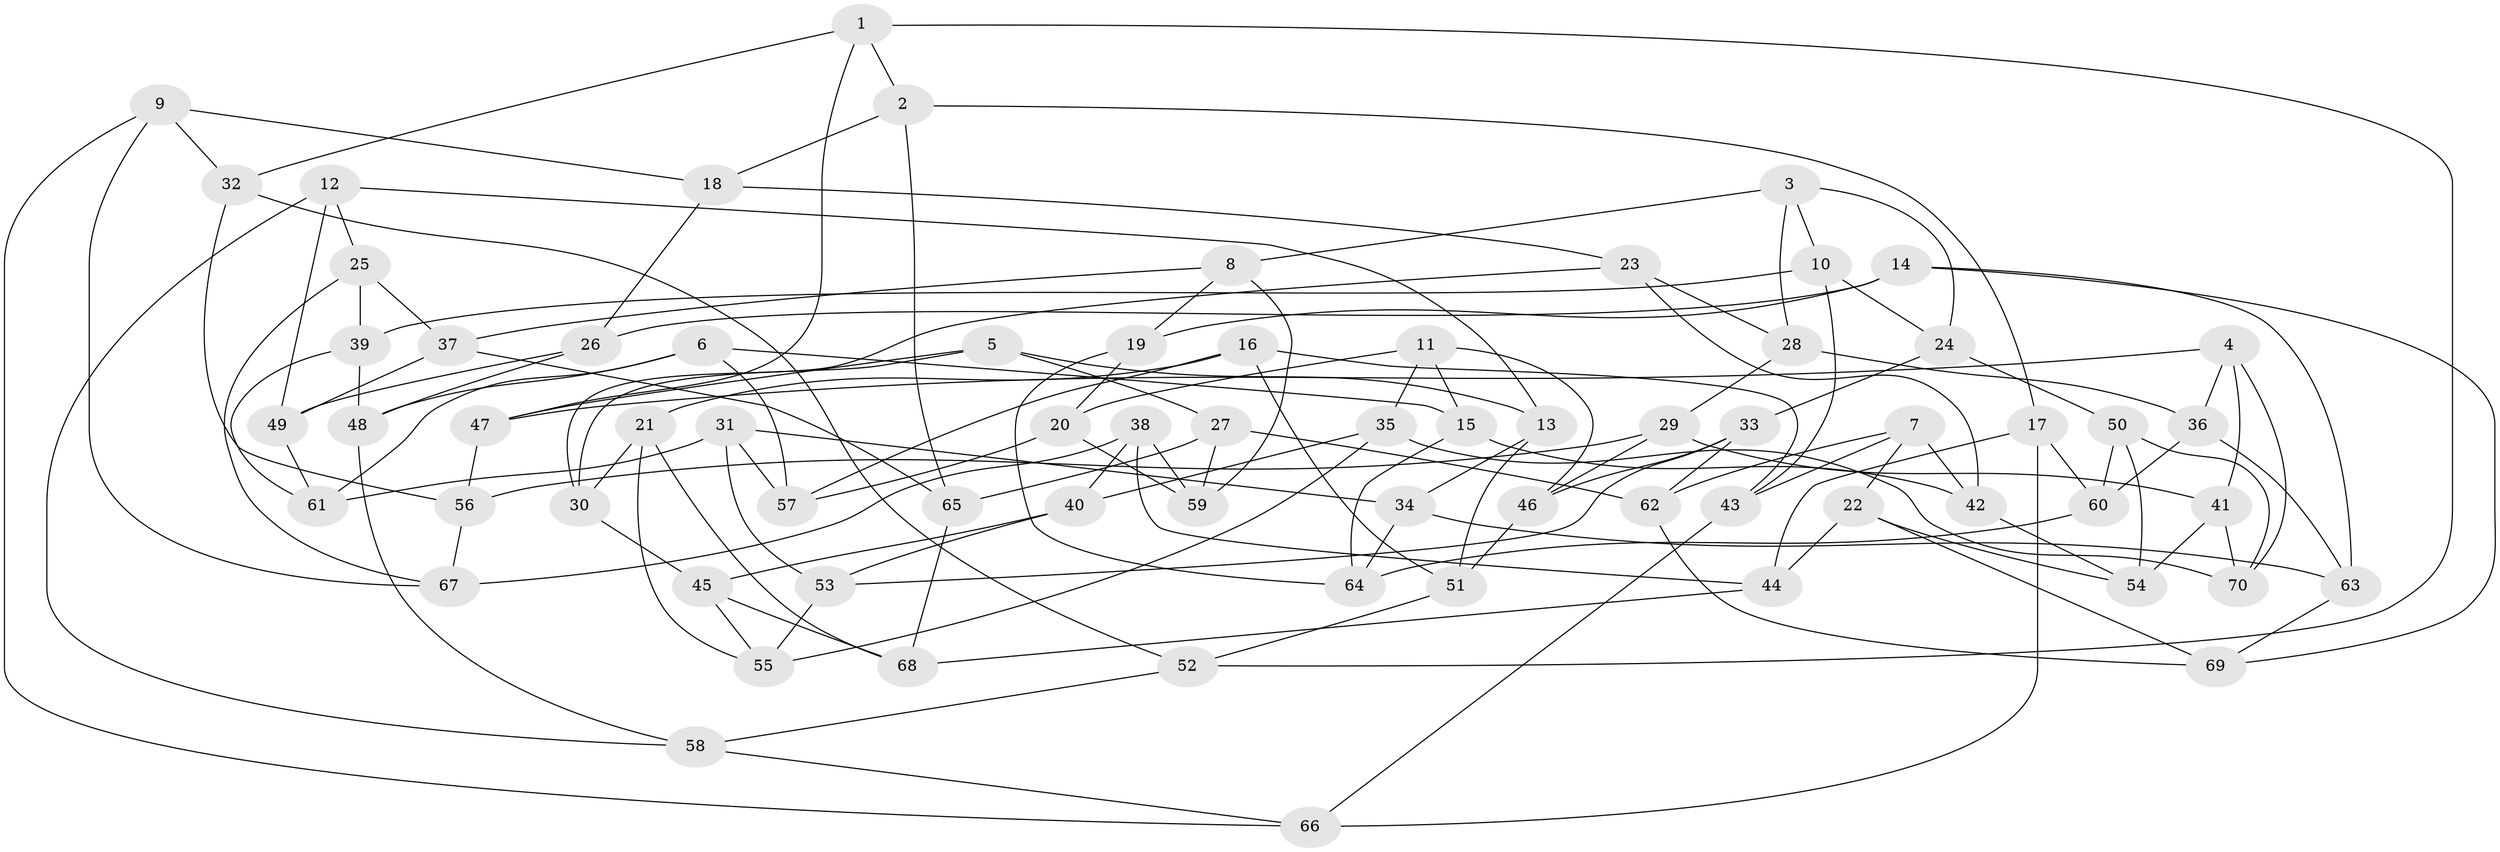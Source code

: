 // Generated by graph-tools (version 1.1) at 2025/57/03/09/25 04:57:24]
// undirected, 70 vertices, 140 edges
graph export_dot {
graph [start="1"]
  node [color=gray90,style=filled];
  1;
  2;
  3;
  4;
  5;
  6;
  7;
  8;
  9;
  10;
  11;
  12;
  13;
  14;
  15;
  16;
  17;
  18;
  19;
  20;
  21;
  22;
  23;
  24;
  25;
  26;
  27;
  28;
  29;
  30;
  31;
  32;
  33;
  34;
  35;
  36;
  37;
  38;
  39;
  40;
  41;
  42;
  43;
  44;
  45;
  46;
  47;
  48;
  49;
  50;
  51;
  52;
  53;
  54;
  55;
  56;
  57;
  58;
  59;
  60;
  61;
  62;
  63;
  64;
  65;
  66;
  67;
  68;
  69;
  70;
  1 -- 32;
  1 -- 52;
  1 -- 2;
  1 -- 47;
  2 -- 18;
  2 -- 17;
  2 -- 65;
  3 -- 24;
  3 -- 10;
  3 -- 8;
  3 -- 28;
  4 -- 70;
  4 -- 36;
  4 -- 47;
  4 -- 41;
  5 -- 47;
  5 -- 30;
  5 -- 27;
  5 -- 13;
  6 -- 57;
  6 -- 48;
  6 -- 15;
  6 -- 61;
  7 -- 22;
  7 -- 62;
  7 -- 43;
  7 -- 42;
  8 -- 59;
  8 -- 37;
  8 -- 19;
  9 -- 66;
  9 -- 18;
  9 -- 67;
  9 -- 32;
  10 -- 24;
  10 -- 39;
  10 -- 43;
  11 -- 46;
  11 -- 20;
  11 -- 35;
  11 -- 15;
  12 -- 58;
  12 -- 25;
  12 -- 49;
  12 -- 13;
  13 -- 51;
  13 -- 34;
  14 -- 26;
  14 -- 69;
  14 -- 63;
  14 -- 19;
  15 -- 64;
  15 -- 42;
  16 -- 21;
  16 -- 43;
  16 -- 51;
  16 -- 57;
  17 -- 66;
  17 -- 60;
  17 -- 44;
  18 -- 26;
  18 -- 23;
  19 -- 20;
  19 -- 64;
  20 -- 59;
  20 -- 57;
  21 -- 30;
  21 -- 55;
  21 -- 68;
  22 -- 69;
  22 -- 44;
  22 -- 54;
  23 -- 28;
  23 -- 42;
  23 -- 30;
  24 -- 33;
  24 -- 50;
  25 -- 37;
  25 -- 67;
  25 -- 39;
  26 -- 49;
  26 -- 48;
  27 -- 62;
  27 -- 59;
  27 -- 65;
  28 -- 29;
  28 -- 36;
  29 -- 46;
  29 -- 41;
  29 -- 56;
  30 -- 45;
  31 -- 57;
  31 -- 61;
  31 -- 34;
  31 -- 53;
  32 -- 52;
  32 -- 56;
  33 -- 62;
  33 -- 46;
  33 -- 53;
  34 -- 64;
  34 -- 63;
  35 -- 70;
  35 -- 40;
  35 -- 55;
  36 -- 60;
  36 -- 63;
  37 -- 49;
  37 -- 65;
  38 -- 67;
  38 -- 59;
  38 -- 44;
  38 -- 40;
  39 -- 61;
  39 -- 48;
  40 -- 45;
  40 -- 53;
  41 -- 54;
  41 -- 70;
  42 -- 54;
  43 -- 66;
  44 -- 68;
  45 -- 55;
  45 -- 68;
  46 -- 51;
  47 -- 56;
  48 -- 58;
  49 -- 61;
  50 -- 70;
  50 -- 60;
  50 -- 54;
  51 -- 52;
  52 -- 58;
  53 -- 55;
  56 -- 67;
  58 -- 66;
  60 -- 64;
  62 -- 69;
  63 -- 69;
  65 -- 68;
}

